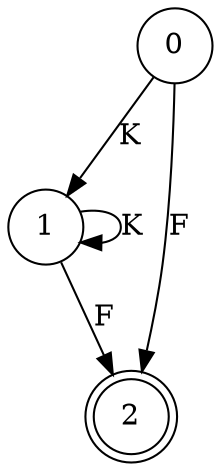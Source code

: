 digraph {
	0 [shape=circle]
	0 -> 1 [label=K]
	0 -> 2 [label=F]
	2 [shape=doublecircle]
	1 [shape=circle]
	1 -> 1 [label=K]
	1 -> 2 [label=F]
}
